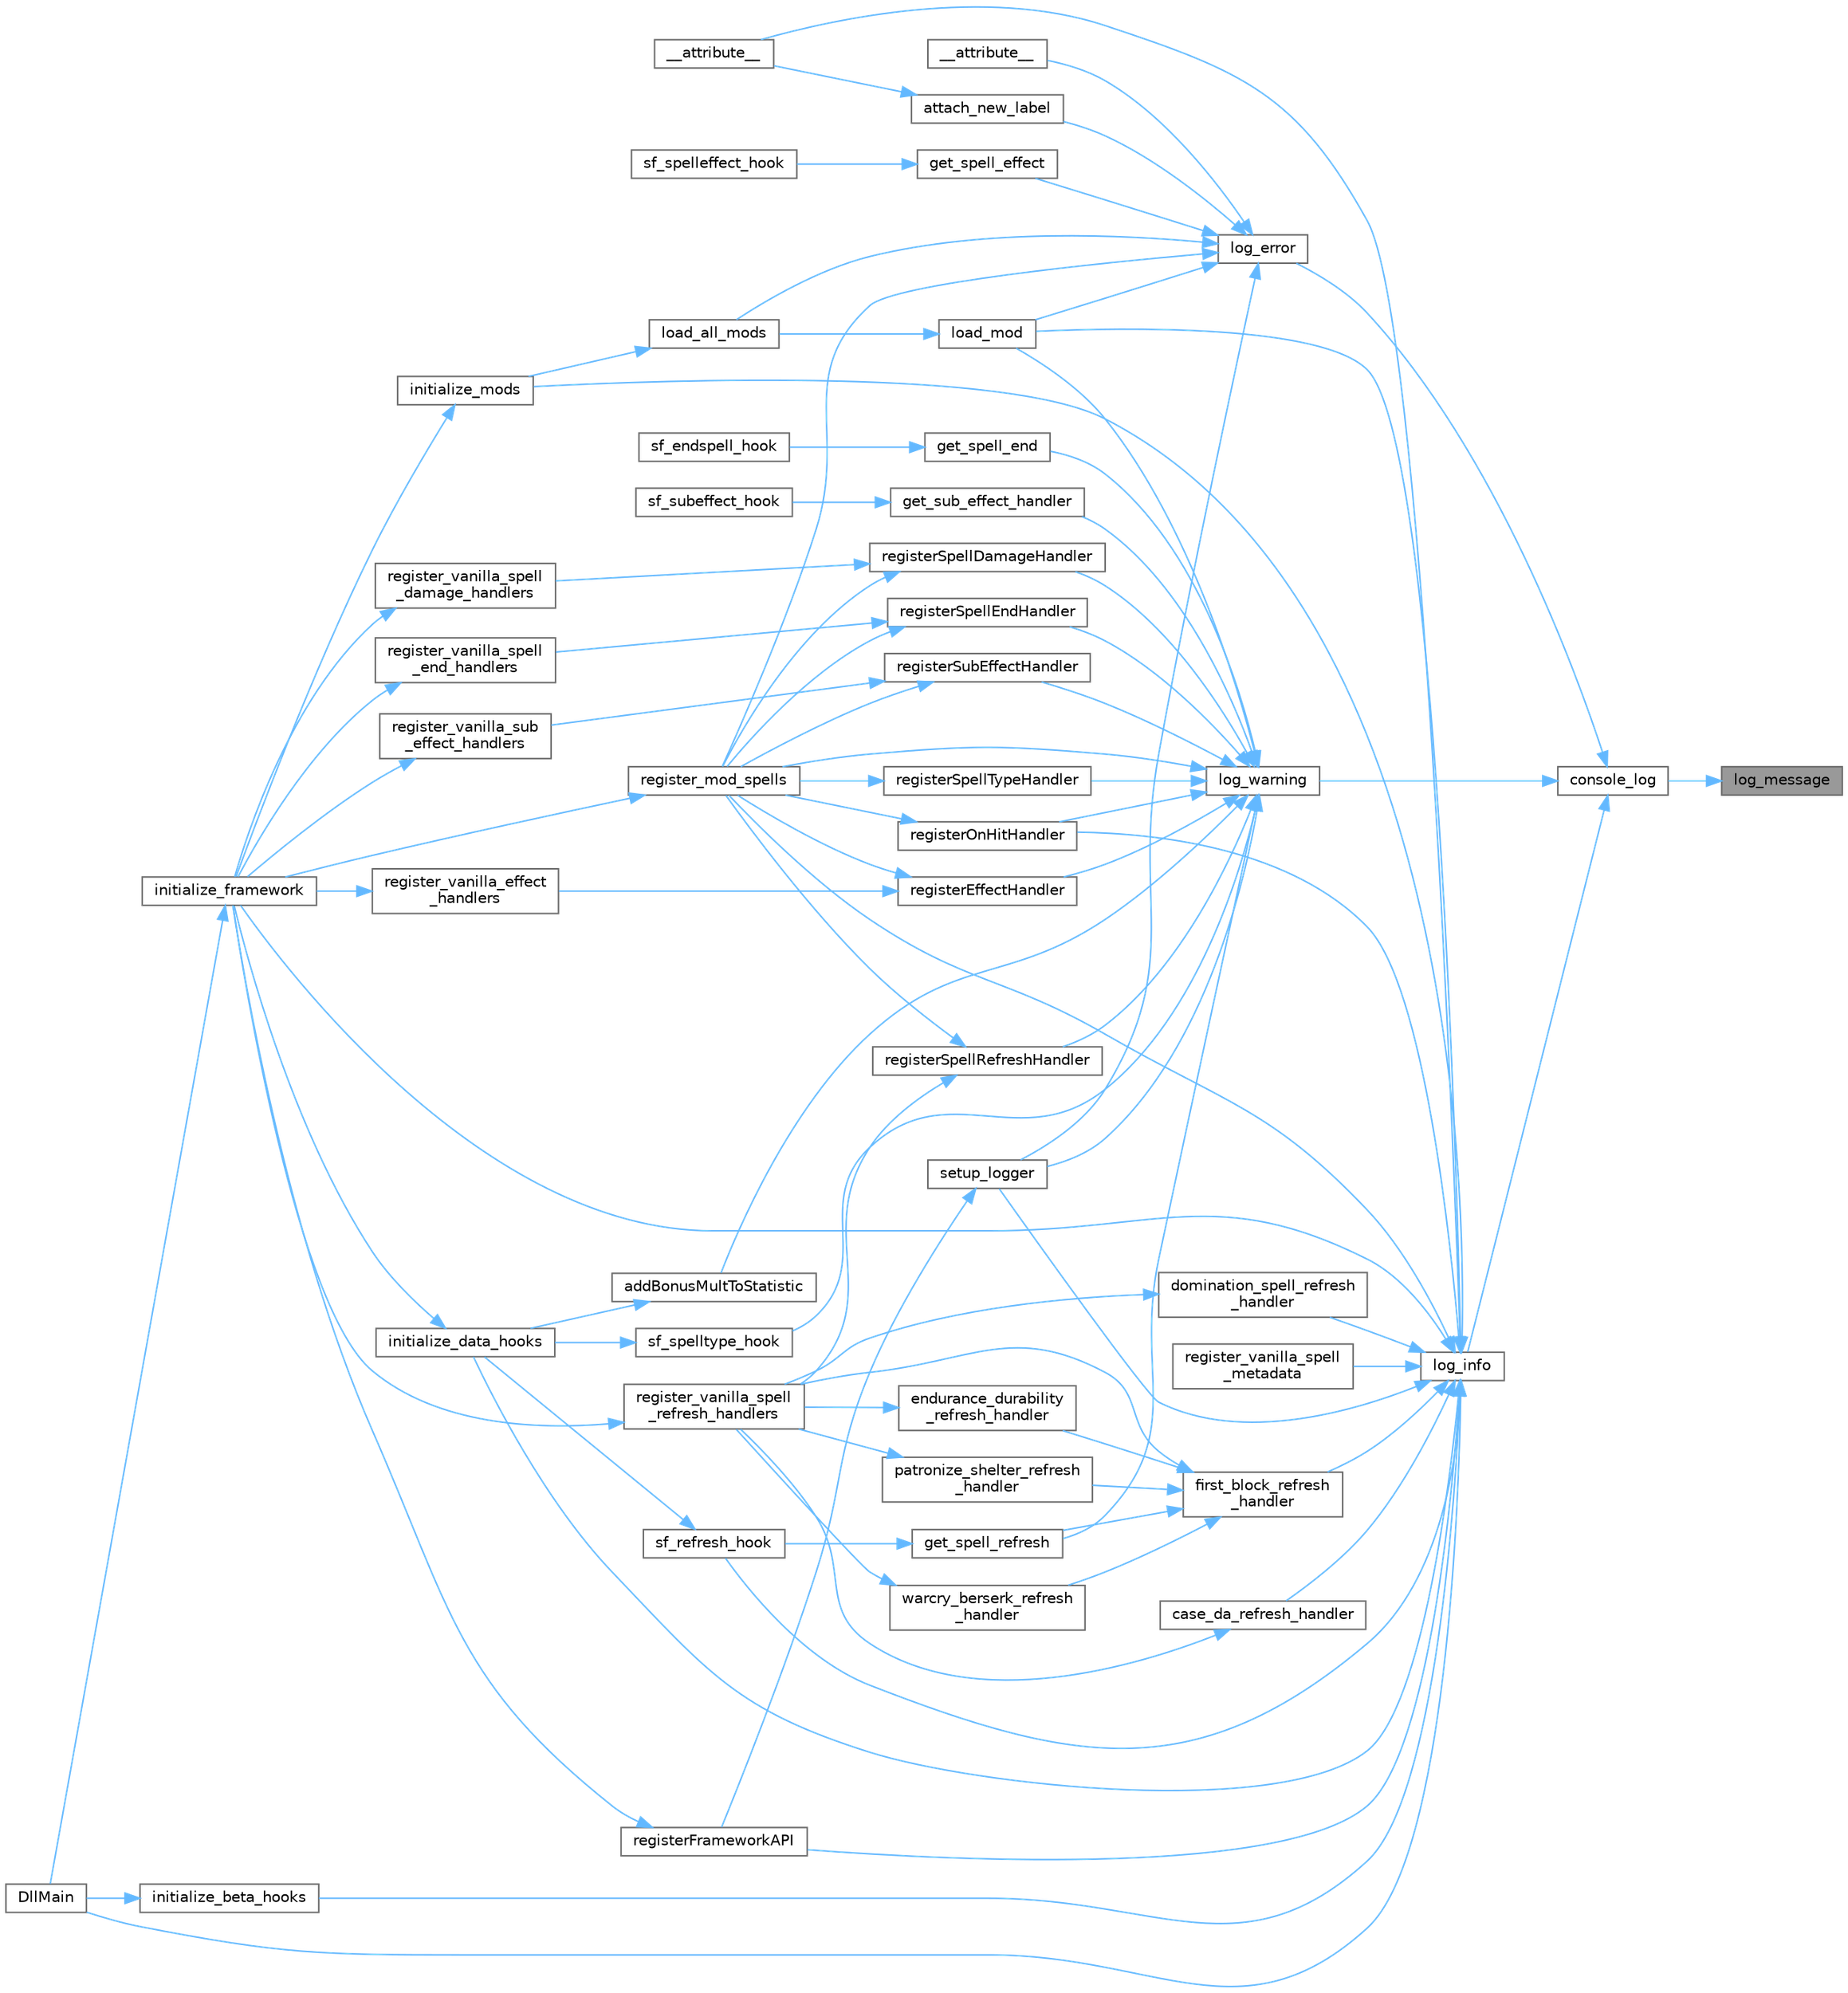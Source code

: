 digraph "log_message"
{
 // LATEX_PDF_SIZE
  bgcolor="transparent";
  edge [fontname=Helvetica,fontsize=10,labelfontname=Helvetica,labelfontsize=10];
  node [fontname=Helvetica,fontsize=10,shape=box,height=0.2,width=0.4];
  rankdir="RL";
  Node1 [id="Node000001",label="log_message",height=0.2,width=0.4,color="gray40", fillcolor="grey60", style="filled", fontcolor="black",tooltip=" "];
  Node1 -> Node2 [id="edge1_Node000001_Node000002",dir="back",color="steelblue1",style="solid",tooltip=" "];
  Node2 [id="Node000002",label="console_log",height=0.2,width=0.4,color="grey40", fillcolor="white", style="filled",URL="$sf__console__hook_8c.html#af6b694e632c7b92e802468161b511edf",tooltip=" "];
  Node2 -> Node3 [id="edge2_Node000002_Node000003",dir="back",color="steelblue1",style="solid",tooltip=" "];
  Node3 [id="Node000003",label="log_error",height=0.2,width=0.4,color="grey40", fillcolor="white", style="filled",URL="$sf__wrappers_8c.html#aad4d6cb3f073a7fff67de1c1daa2c1f7",tooltip=" "];
  Node3 -> Node4 [id="edge3_Node000003_Node000004",dir="back",color="steelblue1",style="solid",tooltip=" "];
  Node4 [id="Node000004",label="__attribute__",height=0.2,width=0.4,color="grey40", fillcolor="white", style="filled",URL="$sf__damage__hook_8c.html#a8bb311db0410a74d435881520d7c6027",tooltip=" "];
  Node3 -> Node5 [id="edge4_Node000003_Node000005",dir="back",color="steelblue1",style="solid",tooltip=" "];
  Node5 [id="Node000005",label="attach_new_label",height=0.2,width=0.4,color="grey40", fillcolor="white", style="filled",URL="$sf__wrappers_8c.html#a1feb5825c3671b0a58ddd372550124e1",tooltip=" "];
  Node5 -> Node6 [id="edge5_Node000005_Node000006",dir="back",color="steelblue1",style="solid",tooltip=" "];
  Node6 [id="Node000006",label="__attribute__",height=0.2,width=0.4,color="grey40", fillcolor="white", style="filled",URL="$sf__menu__hook_8c.html#a45756bf5d6785440601776ad63ebed59",tooltip=" "];
  Node3 -> Node7 [id="edge6_Node000003_Node000007",dir="back",color="steelblue1",style="solid",tooltip=" "];
  Node7 [id="Node000007",label="get_spell_effect",height=0.2,width=0.4,color="grey40", fillcolor="white", style="filled",URL="$sf__spelleffect__registry_8cpp.html#ac270f513e989effbb094a1f1f62ad15b",tooltip=" "];
  Node7 -> Node8 [id="edge7_Node000007_Node000008",dir="back",color="steelblue1",style="solid",tooltip=" "];
  Node8 [id="Node000008",label="sf_spelleffect_hook",height=0.2,width=0.4,color="grey40", fillcolor="white", style="filled",URL="$sf__spelleffect__hook_8c.html#a7bc8319c080c36bf60a565521774fe48",tooltip=" "];
  Node3 -> Node9 [id="edge8_Node000003_Node000009",dir="back",color="steelblue1",style="solid",tooltip=" "];
  Node9 [id="Node000009",label="load_all_mods",height=0.2,width=0.4,color="grey40", fillcolor="white", style="filled",URL="$sf__modloader_8c.html#a3118d65a908074bea1742fb954ea69c5",tooltip=" "];
  Node9 -> Node10 [id="edge9_Node000009_Node000010",dir="back",color="steelblue1",style="solid",tooltip=" "];
  Node10 [id="Node000010",label="initialize_mods",height=0.2,width=0.4,color="grey40", fillcolor="white", style="filled",URL="$sf__modloader_8c.html#a56273b58bfd284c452925e7f24e2b252",tooltip=" "];
  Node10 -> Node11 [id="edge10_Node000010_Node000011",dir="back",color="steelblue1",style="solid",tooltip=" "];
  Node11 [id="Node000011",label="initialize_framework",height=0.2,width=0.4,color="grey40", fillcolor="white", style="filled",URL="$sf__registry_8cpp.html#aa653b9256d033c2d02e806489c6a4271",tooltip=" "];
  Node11 -> Node12 [id="edge11_Node000011_Node000012",dir="back",color="steelblue1",style="solid",tooltip=" "];
  Node12 [id="Node000012",label="DllMain",height=0.2,width=0.4,color="grey40", fillcolor="white", style="filled",URL="$sfsf_8cpp.html#a26e64fb39b69bcd9d1274d279f1561b9",tooltip=" "];
  Node3 -> Node13 [id="edge12_Node000003_Node000013",dir="back",color="steelblue1",style="solid",tooltip=" "];
  Node13 [id="Node000013",label="load_mod",height=0.2,width=0.4,color="grey40", fillcolor="white", style="filled",URL="$sf__modloader_8c.html#a707fda2557b84d249296c9df1b96e979",tooltip=" "];
  Node13 -> Node9 [id="edge13_Node000013_Node000009",dir="back",color="steelblue1",style="solid",tooltip=" "];
  Node3 -> Node14 [id="edge14_Node000003_Node000014",dir="back",color="steelblue1",style="solid",tooltip=" "];
  Node14 [id="Node000014",label="register_mod_spells",height=0.2,width=0.4,color="grey40", fillcolor="white", style="filled",URL="$sf__mod__registry_8cpp.html#ab760f8f899f39400156538bbd0c21c68",tooltip=" "];
  Node14 -> Node11 [id="edge15_Node000014_Node000011",dir="back",color="steelblue1",style="solid",tooltip=" "];
  Node3 -> Node15 [id="edge16_Node000003_Node000015",dir="back",color="steelblue1",style="solid",tooltip=" "];
  Node15 [id="Node000015",label="setup_logger",height=0.2,width=0.4,color="grey40", fillcolor="white", style="filled",URL="$sf__wrappers_8c.html#acf9d8a5367491e7f2b294fe979783e22",tooltip=" "];
  Node15 -> Node16 [id="edge17_Node000015_Node000016",dir="back",color="steelblue1",style="solid",tooltip=" "];
  Node16 [id="Node000016",label="registerFrameworkAPI",height=0.2,width=0.4,color="grey40", fillcolor="white", style="filled",URL="$sf__registry_8cpp.html#a2a689bd8779670d6d2cf54a6be3265c8",tooltip=" "];
  Node16 -> Node11 [id="edge18_Node000016_Node000011",dir="back",color="steelblue1",style="solid",tooltip=" "];
  Node2 -> Node17 [id="edge19_Node000002_Node000017",dir="back",color="steelblue1",style="solid",tooltip=" "];
  Node17 [id="Node000017",label="log_info",height=0.2,width=0.4,color="grey40", fillcolor="white", style="filled",URL="$sf__wrappers_8c.html#a4fd90de0913ed15b0812918255559a55",tooltip=" "];
  Node17 -> Node6 [id="edge20_Node000017_Node000006",dir="back",color="steelblue1",style="solid",tooltip=" "];
  Node17 -> Node18 [id="edge21_Node000017_Node000018",dir="back",color="steelblue1",style="solid",tooltip=" "];
  Node18 [id="Node000018",label="case_da_refresh_handler",height=0.2,width=0.4,color="grey40", fillcolor="white", style="filled",URL="$sf__spellrefresh__handlers_8cpp.html#a1ee77167bb978a63add5c9472b838796",tooltip=" "];
  Node18 -> Node19 [id="edge22_Node000018_Node000019",dir="back",color="steelblue1",style="solid",tooltip=" "];
  Node19 [id="Node000019",label="register_vanilla_spell\l_refresh_handlers",height=0.2,width=0.4,color="grey40", fillcolor="white", style="filled",URL="$sf__spellrefresh__registry_8cpp.html#a43b02c5e6d7550c7fd35d46caa3d67d0",tooltip=" "];
  Node19 -> Node11 [id="edge23_Node000019_Node000011",dir="back",color="steelblue1",style="solid",tooltip=" "];
  Node17 -> Node12 [id="edge24_Node000017_Node000012",dir="back",color="steelblue1",style="solid",tooltip=" "];
  Node17 -> Node20 [id="edge25_Node000017_Node000020",dir="back",color="steelblue1",style="solid",tooltip=" "];
  Node20 [id="Node000020",label="domination_spell_refresh\l_handler",height=0.2,width=0.4,color="grey40", fillcolor="white", style="filled",URL="$sf__spellrefresh__handlers_8cpp.html#a2533a2bd48479e8ddf631e3ece590e6d",tooltip=" "];
  Node20 -> Node19 [id="edge26_Node000020_Node000019",dir="back",color="steelblue1",style="solid",tooltip=" "];
  Node17 -> Node21 [id="edge27_Node000017_Node000021",dir="back",color="steelblue1",style="solid",tooltip=" "];
  Node21 [id="Node000021",label="first_block_refresh\l_handler",height=0.2,width=0.4,color="grey40", fillcolor="white", style="filled",URL="$sf__spellrefresh__handlers_8cpp.html#a587baa6487811f3281106202e088ab57",tooltip=" "];
  Node21 -> Node22 [id="edge28_Node000021_Node000022",dir="back",color="steelblue1",style="solid",tooltip=" "];
  Node22 [id="Node000022",label="endurance_durability\l_refresh_handler",height=0.2,width=0.4,color="grey40", fillcolor="white", style="filled",URL="$sf__spellrefresh__handlers_8cpp.html#a8dc443eb382384b58ee6ee9f6cb3f4f1",tooltip=" "];
  Node22 -> Node19 [id="edge29_Node000022_Node000019",dir="back",color="steelblue1",style="solid",tooltip=" "];
  Node21 -> Node23 [id="edge30_Node000021_Node000023",dir="back",color="steelblue1",style="solid",tooltip=" "];
  Node23 [id="Node000023",label="get_spell_refresh",height=0.2,width=0.4,color="grey40", fillcolor="white", style="filled",URL="$sf__spellrefresh__registry_8cpp.html#af136a234eef8a48e76be83c9a457c054",tooltip=" "];
  Node23 -> Node24 [id="edge31_Node000023_Node000024",dir="back",color="steelblue1",style="solid",tooltip=" "];
  Node24 [id="Node000024",label="sf_refresh_hook",height=0.2,width=0.4,color="grey40", fillcolor="white", style="filled",URL="$sf__refresh__hook_8c.html#ad1c59c07883c319b2e33cb35737b4e97",tooltip=" "];
  Node24 -> Node25 [id="edge32_Node000024_Node000025",dir="back",color="steelblue1",style="solid",tooltip=" "];
  Node25 [id="Node000025",label="initialize_data_hooks",height=0.2,width=0.4,color="grey40", fillcolor="white", style="filled",URL="$sf__hooks_8c.html#a053468e9037e13eede0757a9c0dc4f90",tooltip=" "];
  Node25 -> Node11 [id="edge33_Node000025_Node000011",dir="back",color="steelblue1",style="solid",tooltip=" "];
  Node21 -> Node26 [id="edge34_Node000021_Node000026",dir="back",color="steelblue1",style="solid",tooltip=" "];
  Node26 [id="Node000026",label="patronize_shelter_refresh\l_handler",height=0.2,width=0.4,color="grey40", fillcolor="white", style="filled",URL="$sf__spellrefresh__handlers_8cpp.html#abec40c43f8c7886e5f4aab1598bd1af2",tooltip=" "];
  Node26 -> Node19 [id="edge35_Node000026_Node000019",dir="back",color="steelblue1",style="solid",tooltip=" "];
  Node21 -> Node19 [id="edge36_Node000021_Node000019",dir="back",color="steelblue1",style="solid",tooltip=" "];
  Node21 -> Node27 [id="edge37_Node000021_Node000027",dir="back",color="steelblue1",style="solid",tooltip=" "];
  Node27 [id="Node000027",label="warcry_berserk_refresh\l_handler",height=0.2,width=0.4,color="grey40", fillcolor="white", style="filled",URL="$sf__spellrefresh__handlers_8cpp.html#a54b21dcae85503c0b7708bedf1900ae6",tooltip=" "];
  Node27 -> Node19 [id="edge38_Node000027_Node000019",dir="back",color="steelblue1",style="solid",tooltip=" "];
  Node17 -> Node28 [id="edge39_Node000017_Node000028",dir="back",color="steelblue1",style="solid",tooltip=" "];
  Node28 [id="Node000028",label="initialize_beta_hooks",height=0.2,width=0.4,color="grey40", fillcolor="white", style="filled",URL="$sf__hooks_8c.html#a68518887ac30bef0798064a5ea87b1f5",tooltip=" "];
  Node28 -> Node12 [id="edge40_Node000028_Node000012",dir="back",color="steelblue1",style="solid",tooltip=" "];
  Node17 -> Node25 [id="edge41_Node000017_Node000025",dir="back",color="steelblue1",style="solid",tooltip=" "];
  Node17 -> Node11 [id="edge42_Node000017_Node000011",dir="back",color="steelblue1",style="solid",tooltip=" "];
  Node17 -> Node10 [id="edge43_Node000017_Node000010",dir="back",color="steelblue1",style="solid",tooltip=" "];
  Node17 -> Node13 [id="edge44_Node000017_Node000013",dir="back",color="steelblue1",style="solid",tooltip=" "];
  Node17 -> Node14 [id="edge45_Node000017_Node000014",dir="back",color="steelblue1",style="solid",tooltip=" "];
  Node17 -> Node29 [id="edge46_Node000017_Node000029",dir="back",color="steelblue1",style="solid",tooltip=" "];
  Node29 [id="Node000029",label="register_vanilla_spell\l_metadata",height=0.2,width=0.4,color="grey40", fillcolor="white", style="filled",URL="$sf__registry_8cpp.html#a986d6308c39bc93292519e6e0814ba08",tooltip=" "];
  Node17 -> Node16 [id="edge47_Node000017_Node000016",dir="back",color="steelblue1",style="solid",tooltip=" "];
  Node17 -> Node30 [id="edge48_Node000017_Node000030",dir="back",color="steelblue1",style="solid",tooltip=" "];
  Node30 [id="Node000030",label="registerOnHitHandler",height=0.2,width=0.4,color="grey40", fillcolor="white", style="filled",URL="$sf__onhit__registry_8cpp.html#a8fb8bc103c9a7b0f89558250af0293ca",tooltip=" "];
  Node30 -> Node14 [id="edge49_Node000030_Node000014",dir="back",color="steelblue1",style="solid",tooltip=" "];
  Node17 -> Node15 [id="edge50_Node000017_Node000015",dir="back",color="steelblue1",style="solid",tooltip=" "];
  Node17 -> Node24 [id="edge51_Node000017_Node000024",dir="back",color="steelblue1",style="solid",tooltip=" "];
  Node2 -> Node31 [id="edge52_Node000002_Node000031",dir="back",color="steelblue1",style="solid",tooltip=" "];
  Node31 [id="Node000031",label="log_warning",height=0.2,width=0.4,color="grey40", fillcolor="white", style="filled",URL="$sf__wrappers_8c.html#a825433b084e07dce191049d45ecdde2a",tooltip=" "];
  Node31 -> Node32 [id="edge53_Node000031_Node000032",dir="back",color="steelblue1",style="solid",tooltip=" "];
  Node32 [id="Node000032",label="addBonusMultToStatistic",height=0.2,width=0.4,color="grey40", fillcolor="white", style="filled",URL="$sf__wrappers_8c.html#a07c7f2ab4e0212797ec2d05125bbf0e7",tooltip=" "];
  Node32 -> Node25 [id="edge54_Node000032_Node000025",dir="back",color="steelblue1",style="solid",tooltip=" "];
  Node31 -> Node33 [id="edge55_Node000031_Node000033",dir="back",color="steelblue1",style="solid",tooltip=" "];
  Node33 [id="Node000033",label="get_spell_end",height=0.2,width=0.4,color="grey40", fillcolor="white", style="filled",URL="$sf__spellend__registry_8cpp.html#a63fcc6788d213fca27dd2d28143e1208",tooltip=" "];
  Node33 -> Node34 [id="edge56_Node000033_Node000034",dir="back",color="steelblue1",style="solid",tooltip=" "];
  Node34 [id="Node000034",label="sf_endspell_hook",height=0.2,width=0.4,color="grey40", fillcolor="white", style="filled",URL="$sf__endspell__hook_8c.html#aee626a16e719383c36fc0a739dbbd81c",tooltip=" "];
  Node31 -> Node23 [id="edge57_Node000031_Node000023",dir="back",color="steelblue1",style="solid",tooltip=" "];
  Node31 -> Node35 [id="edge58_Node000031_Node000035",dir="back",color="steelblue1",style="solid",tooltip=" "];
  Node35 [id="Node000035",label="get_sub_effect_handler",height=0.2,width=0.4,color="grey40", fillcolor="white", style="filled",URL="$sf__subeffect__registry_8cpp.html#a0b20af65c9e86bd5c6265c65595dfa2e",tooltip=" "];
  Node35 -> Node36 [id="edge59_Node000035_Node000036",dir="back",color="steelblue1",style="solid",tooltip=" "];
  Node36 [id="Node000036",label="sf_subeffect_hook",height=0.2,width=0.4,color="grey40", fillcolor="white", style="filled",URL="$sf__subeffect__hook_8c.html#a1dcff1e838a859bb7fd432cd6661016e",tooltip=" "];
  Node31 -> Node13 [id="edge60_Node000031_Node000013",dir="back",color="steelblue1",style="solid",tooltip=" "];
  Node31 -> Node14 [id="edge61_Node000031_Node000014",dir="back",color="steelblue1",style="solid",tooltip=" "];
  Node31 -> Node37 [id="edge62_Node000031_Node000037",dir="back",color="steelblue1",style="solid",tooltip=" "];
  Node37 [id="Node000037",label="registerEffectHandler",height=0.2,width=0.4,color="grey40", fillcolor="white", style="filled",URL="$sf__spelleffect__registry_8cpp.html#ac13bcfd9c0ce01357985fa5e3928fadd",tooltip=" "];
  Node37 -> Node14 [id="edge63_Node000037_Node000014",dir="back",color="steelblue1",style="solid",tooltip=" "];
  Node37 -> Node38 [id="edge64_Node000037_Node000038",dir="back",color="steelblue1",style="solid",tooltip=" "];
  Node38 [id="Node000038",label="register_vanilla_effect\l_handlers",height=0.2,width=0.4,color="grey40", fillcolor="white", style="filled",URL="$sf__spelleffect__registry_8cpp.html#a074a9e5dad13819ccfdcb6830d0ec8b7",tooltip=" "];
  Node38 -> Node11 [id="edge65_Node000038_Node000011",dir="back",color="steelblue1",style="solid",tooltip=" "];
  Node31 -> Node30 [id="edge66_Node000031_Node000030",dir="back",color="steelblue1",style="solid",tooltip=" "];
  Node31 -> Node39 [id="edge67_Node000031_Node000039",dir="back",color="steelblue1",style="solid",tooltip=" "];
  Node39 [id="Node000039",label="registerSpellDamageHandler",height=0.2,width=0.4,color="grey40", fillcolor="white", style="filled",URL="$sf__spelldamage__registry_8cpp.html#a8fdf321eedee2c47adbc88de0e747760",tooltip=" "];
  Node39 -> Node14 [id="edge68_Node000039_Node000014",dir="back",color="steelblue1",style="solid",tooltip=" "];
  Node39 -> Node40 [id="edge69_Node000039_Node000040",dir="back",color="steelblue1",style="solid",tooltip=" "];
  Node40 [id="Node000040",label="register_vanilla_spell\l_damage_handlers",height=0.2,width=0.4,color="grey40", fillcolor="white", style="filled",URL="$sf__spelldamage__registry_8cpp.html#a72edb1e1cbac99025f4ae918358557ba",tooltip=" "];
  Node40 -> Node11 [id="edge70_Node000040_Node000011",dir="back",color="steelblue1",style="solid",tooltip=" "];
  Node31 -> Node41 [id="edge71_Node000031_Node000041",dir="back",color="steelblue1",style="solid",tooltip=" "];
  Node41 [id="Node000041",label="registerSpellEndHandler",height=0.2,width=0.4,color="grey40", fillcolor="white", style="filled",URL="$sf__spellend__registry_8cpp.html#a7ecd2b950e4a9c4d0e87f8e9f18f81a6",tooltip=" "];
  Node41 -> Node14 [id="edge72_Node000041_Node000014",dir="back",color="steelblue1",style="solid",tooltip=" "];
  Node41 -> Node42 [id="edge73_Node000041_Node000042",dir="back",color="steelblue1",style="solid",tooltip=" "];
  Node42 [id="Node000042",label="register_vanilla_spell\l_end_handlers",height=0.2,width=0.4,color="grey40", fillcolor="white", style="filled",URL="$sf__spellend__registry_8cpp.html#ac737d76fe9fb2039f0109366cbded12d",tooltip=" "];
  Node42 -> Node11 [id="edge74_Node000042_Node000011",dir="back",color="steelblue1",style="solid",tooltip=" "];
  Node31 -> Node43 [id="edge75_Node000031_Node000043",dir="back",color="steelblue1",style="solid",tooltip=" "];
  Node43 [id="Node000043",label="registerSpellRefreshHandler",height=0.2,width=0.4,color="grey40", fillcolor="white", style="filled",URL="$sf__spellrefresh__registry_8cpp.html#a62f532402dc7bbafc449a62a06948fff",tooltip=" "];
  Node43 -> Node14 [id="edge76_Node000043_Node000014",dir="back",color="steelblue1",style="solid",tooltip=" "];
  Node43 -> Node19 [id="edge77_Node000043_Node000019",dir="back",color="steelblue1",style="solid",tooltip=" "];
  Node31 -> Node44 [id="edge78_Node000031_Node000044",dir="back",color="steelblue1",style="solid",tooltip=" "];
  Node44 [id="Node000044",label="registerSpellTypeHandler",height=0.2,width=0.4,color="grey40", fillcolor="white", style="filled",URL="$sf__spelltype__registry_8cpp.html#adabe7e18f8cb78c181a4a4bb296cd4da",tooltip=" "];
  Node44 -> Node14 [id="edge79_Node000044_Node000014",dir="back",color="steelblue1",style="solid",tooltip=" "];
  Node31 -> Node45 [id="edge80_Node000031_Node000045",dir="back",color="steelblue1",style="solid",tooltip=" "];
  Node45 [id="Node000045",label="registerSubEffectHandler",height=0.2,width=0.4,color="grey40", fillcolor="white", style="filled",URL="$sf__subeffect__registry_8cpp.html#a8c60d0b898c4269742ebb3f19049215e",tooltip=" "];
  Node45 -> Node14 [id="edge81_Node000045_Node000014",dir="back",color="steelblue1",style="solid",tooltip=" "];
  Node45 -> Node46 [id="edge82_Node000045_Node000046",dir="back",color="steelblue1",style="solid",tooltip=" "];
  Node46 [id="Node000046",label="register_vanilla_sub\l_effect_handlers",height=0.2,width=0.4,color="grey40", fillcolor="white", style="filled",URL="$sf__subeffect__registry_8cpp.html#a9a8146362cdec001aac19aa84590ef1a",tooltip=" "];
  Node46 -> Node11 [id="edge83_Node000046_Node000011",dir="back",color="steelblue1",style="solid",tooltip=" "];
  Node31 -> Node15 [id="edge84_Node000031_Node000015",dir="back",color="steelblue1",style="solid",tooltip=" "];
  Node31 -> Node47 [id="edge85_Node000031_Node000047",dir="back",color="steelblue1",style="solid",tooltip=" "];
  Node47 [id="Node000047",label="sf_spelltype_hook",height=0.2,width=0.4,color="grey40", fillcolor="white", style="filled",URL="$sf__spelltype__hook_8c.html#ab55b7421576dfd7ea00096b427741d9b",tooltip=" "];
  Node47 -> Node25 [id="edge86_Node000047_Node000025",dir="back",color="steelblue1",style="solid",tooltip=" "];
}
